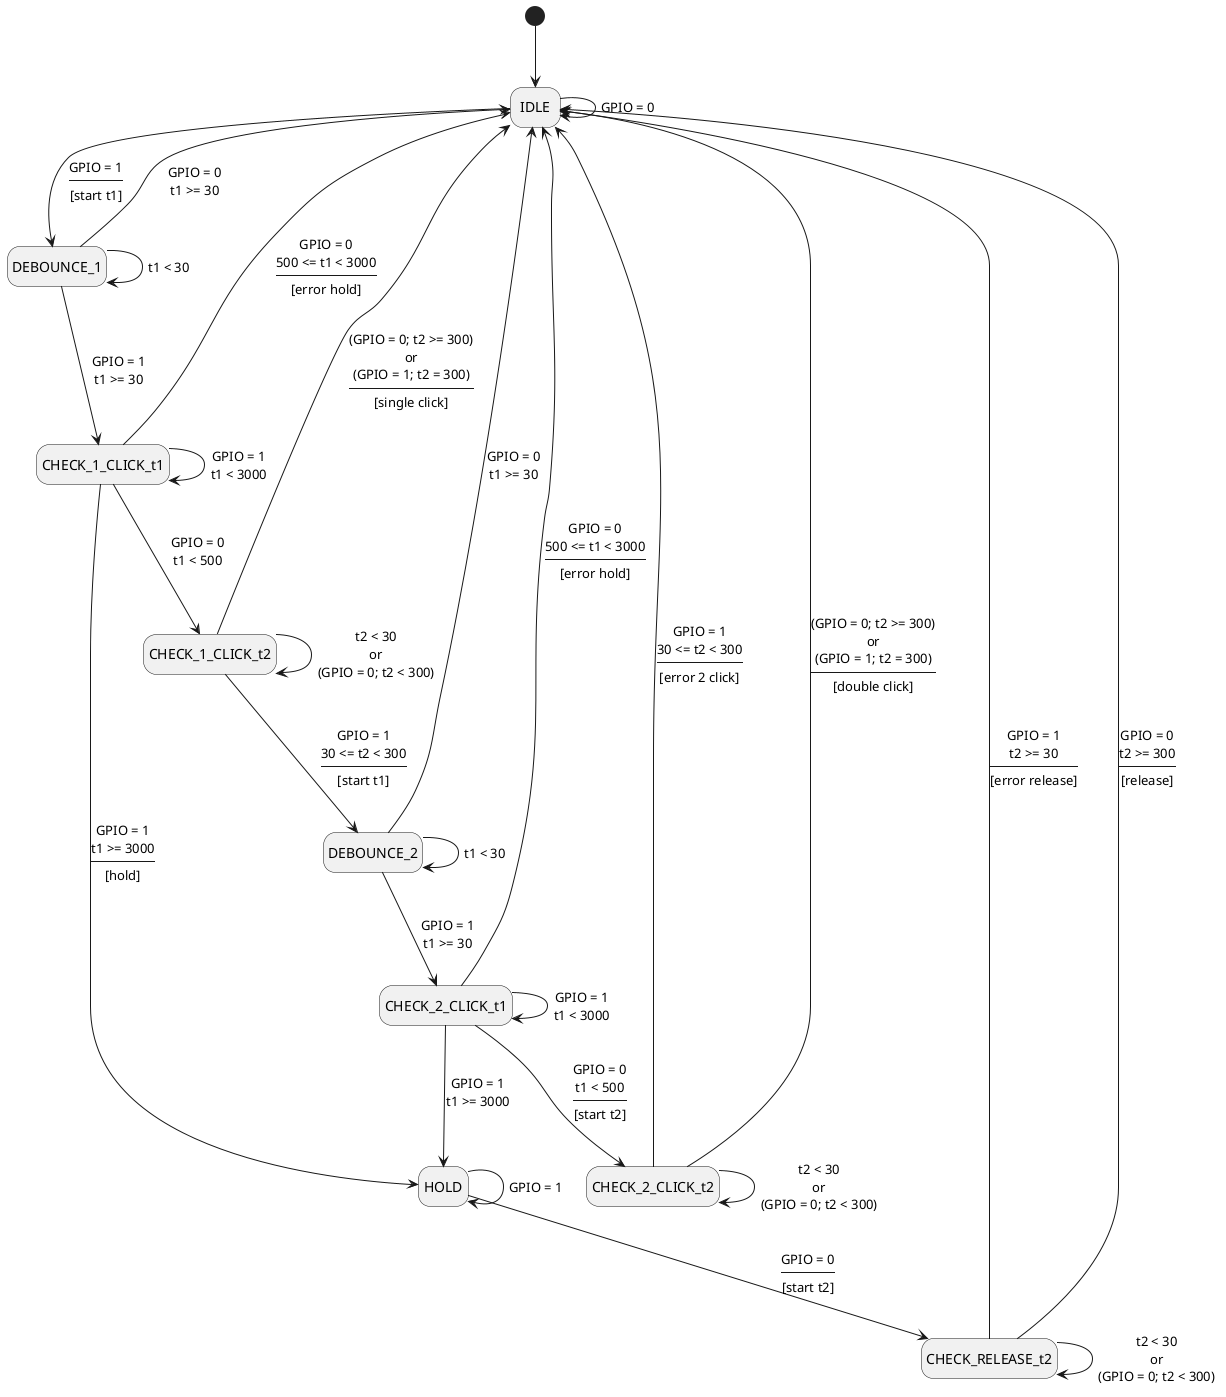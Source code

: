 @startuml Button FSM Diagram
hide empty description
' scale 1200 width

[*]--> IDLE
IDLE --> DEBOUNCE_1 : GPIO = 1\n----\n[start t1]
IDLE --> IDLE : GPIO = 0

DEBOUNCE_1 --> DEBOUNCE_1 : t1 < 30
DEBOUNCE_1 --> CHECK_1_CLICK_t1 : GPIO = 1\nt1 >= 30
DEBOUNCE_1 --> IDLE : GPIO = 0\nt1 >= 30

CHECK_1_CLICK_t1 --> CHECK_1_CLICK_t1 : GPIO = 1\nt1 < 3000
CHECK_1_CLICK_t1 --> IDLE : GPIO = 0\n500 <= t1 < 3000\n----\n[error hold]
CHECK_1_CLICK_t1 --> CHECK_1_CLICK_t2 : GPIO = 0\nt1 < 500
CHECK_1_CLICK_t1 --> HOLD : GPIO = 1\nt1 >= 3000\n----\n[hold]

CHECK_1_CLICK_t2 --> CHECK_1_CLICK_t2 : t2 < 30\nor\n(GPIO = 0; t2 < 300)
CHECK_1_CLICK_t2 --> DEBOUNCE_2 : GPIO = 1\n30 <= t2 < 300\n----\n[start t1]
CHECK_1_CLICK_t2 --> IDLE : (GPIO = 0; t2 >= 300)\nor\n(GPIO = 1; t2 = 300)\n----\n[single click]

DEBOUNCE_2 --> DEBOUNCE_2 : t1 < 30
DEBOUNCE_2 --> IDLE : GPIO = 0\nt1 >= 30
DEBOUNCE_2 --> CHECK_2_CLICK_t1 : GPIO = 1\nt1 >= 30

CHECK_2_CLICK_t1 --> CHECK_2_CLICK_t1 : GPIO = 1\nt1 < 3000
CHECK_2_CLICK_t1 --> HOLD : GPIO = 1\nt1 >= 3000
CHECK_2_CLICK_t1 --> IDLE : GPIO = 0\n500 <= t1 < 3000\n----\n[error hold]
CHECK_2_CLICK_t1 --> CHECK_2_CLICK_t2 : GPIO = 0\nt1 < 500\n----\n[start t2]

CHECK_2_CLICK_t2 --> IDLE : GPIO = 1\n30 <= t2 < 300\n----\n[error 2 click]
CHECK_2_CLICK_t2 --> IDLE : (GPIO = 0; t2 >= 300)\nor\n(GPIO = 1; t2 = 300)\n----\n[double click]
CHECK_2_CLICK_t2 --> CHECK_2_CLICK_t2 : t2 < 30\nor\n(GPIO = 0; t2 < 300)

HOLD --> CHECK_RELEASE_t2 : GPIO = 0\n----\n[start t2]
HOLD --> HOLD : GPIO = 1

CHECK_RELEASE_t2 --> CHECK_RELEASE_t2 : t2 < 30\nor\n(GPIO = 0; t2 < 300)
CHECK_RELEASE_t2 --> IDLE : GPIO = 1\nt2 >= 30\n----\n[error release]
CHECK_RELEASE_t2 --> IDLE : GPIO = 0\nt2 >= 300\n----\n[release]

@enduml